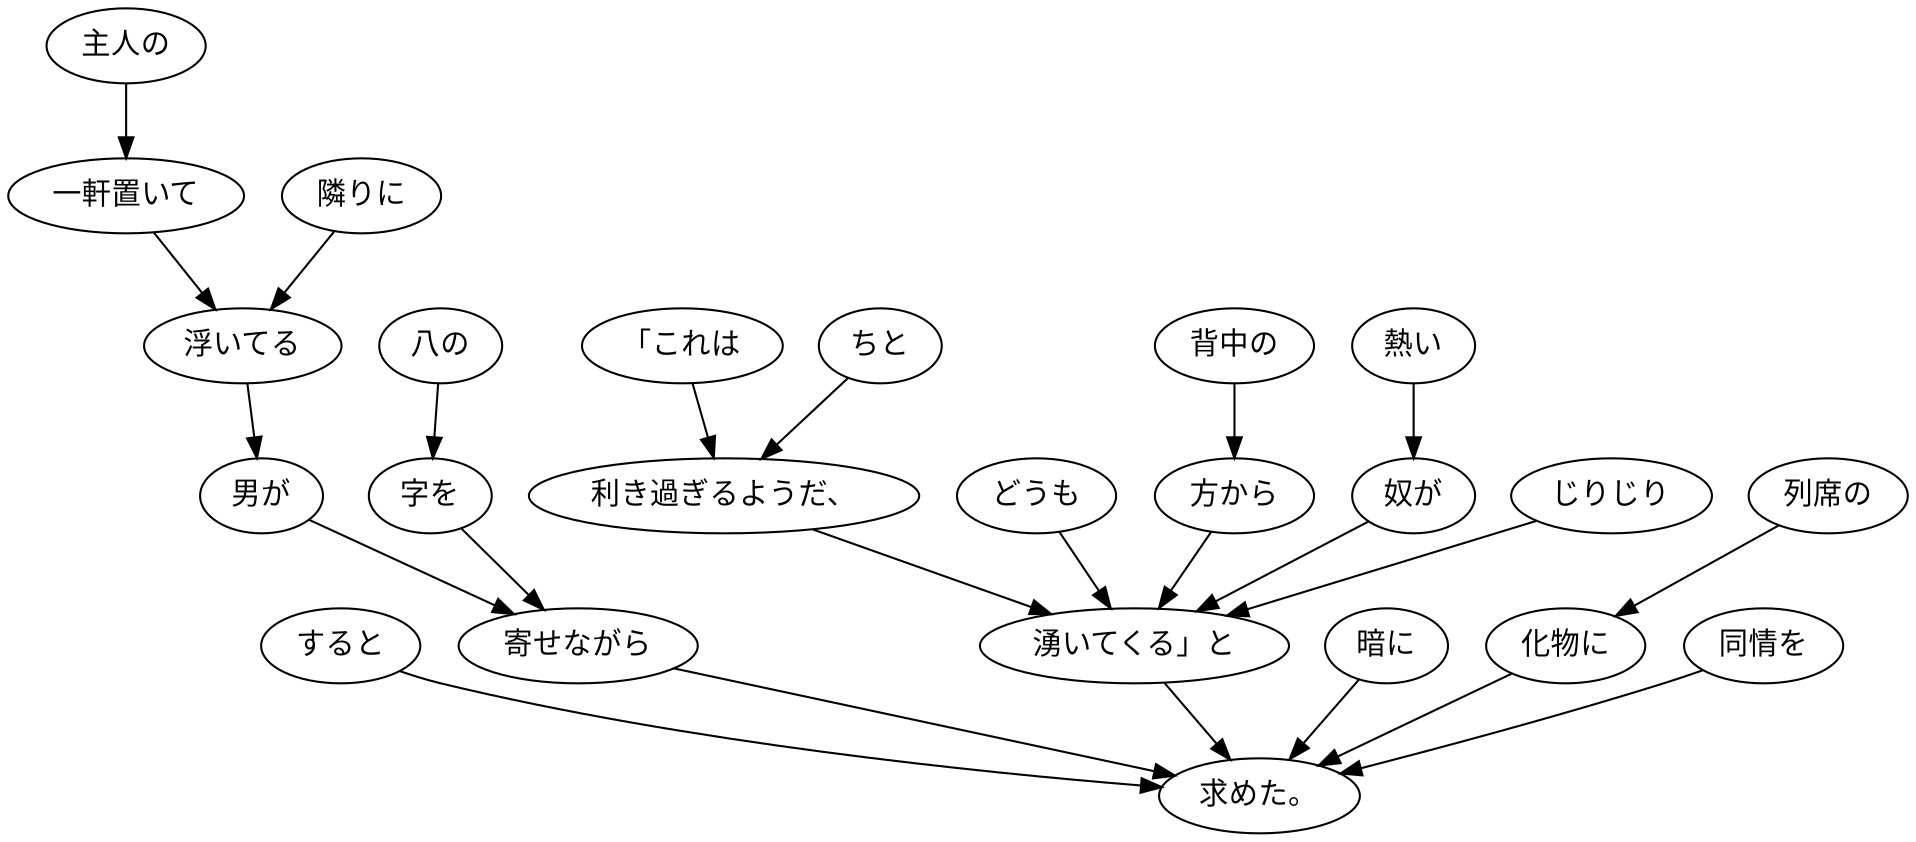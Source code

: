 digraph graph4402 {
	node0 [label="すると"];
	node1 [label="主人の"];
	node2 [label="一軒置いて"];
	node3 [label="隣りに"];
	node4 [label="浮いてる"];
	node5 [label="男が"];
	node6 [label="八の"];
	node7 [label="字を"];
	node8 [label="寄せながら"];
	node9 [label="「これは"];
	node10 [label="ちと"];
	node11 [label="利き過ぎるようだ、"];
	node12 [label="どうも"];
	node13 [label="背中の"];
	node14 [label="方から"];
	node15 [label="熱い"];
	node16 [label="奴が"];
	node17 [label="じりじり"];
	node18 [label="湧いてくる」と"];
	node19 [label="暗に"];
	node20 [label="列席の"];
	node21 [label="化物に"];
	node22 [label="同情を"];
	node23 [label="求めた。"];
	node0 -> node23;
	node1 -> node2;
	node2 -> node4;
	node3 -> node4;
	node4 -> node5;
	node5 -> node8;
	node6 -> node7;
	node7 -> node8;
	node8 -> node23;
	node9 -> node11;
	node10 -> node11;
	node11 -> node18;
	node12 -> node18;
	node13 -> node14;
	node14 -> node18;
	node15 -> node16;
	node16 -> node18;
	node17 -> node18;
	node18 -> node23;
	node19 -> node23;
	node20 -> node21;
	node21 -> node23;
	node22 -> node23;
}
